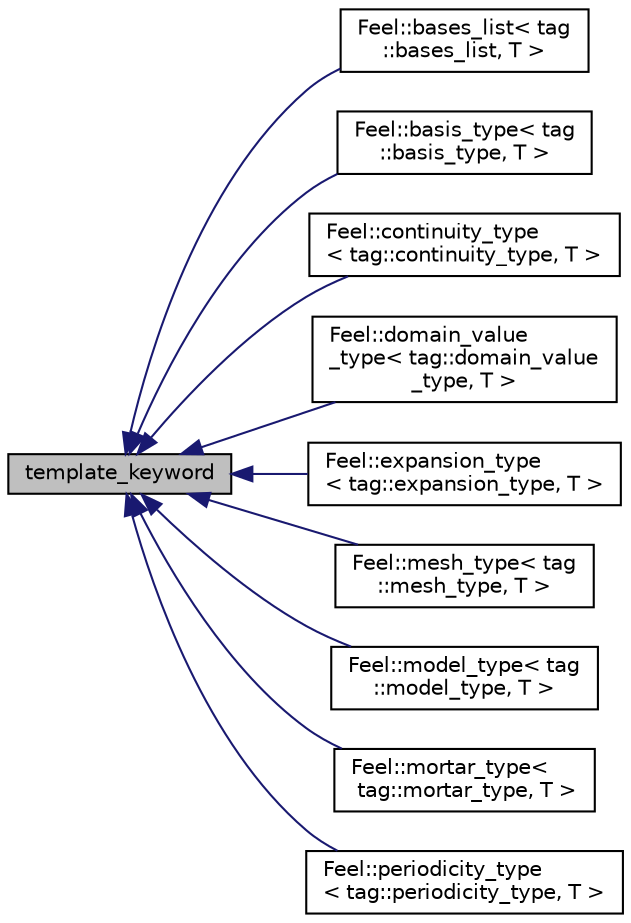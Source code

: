 digraph "template_keyword"
{
 // LATEX_PDF_SIZE
  edge [fontname="Helvetica",fontsize="10",labelfontname="Helvetica",labelfontsize="10"];
  node [fontname="Helvetica",fontsize="10",shape=record];
  rankdir="LR";
  Node1 [label="template_keyword",height=0.2,width=0.4,color="black", fillcolor="grey75", style="filled", fontcolor="black",tooltip=" "];
  Node1 -> Node2 [dir="back",color="midnightblue",fontsize="10",style="solid",fontname="Helvetica"];
  Node2 [label="Feel::bases_list\< tag\l::bases_list, T \>",height=0.2,width=0.4,color="black", fillcolor="white", style="filled",URL="$structFeel_1_1bases__list.html",tooltip=" "];
  Node1 -> Node3 [dir="back",color="midnightblue",fontsize="10",style="solid",fontname="Helvetica"];
  Node3 [label="Feel::basis_type\< tag\l::basis_type, T \>",height=0.2,width=0.4,color="black", fillcolor="white", style="filled",URL="$structFeel_1_1basis__type.html",tooltip=" "];
  Node1 -> Node4 [dir="back",color="midnightblue",fontsize="10",style="solid",fontname="Helvetica"];
  Node4 [label="Feel::continuity_type\l\< tag::continuity_type, T \>",height=0.2,width=0.4,color="black", fillcolor="white", style="filled",URL="$structFeel_1_1continuity__type.html",tooltip=" "];
  Node1 -> Node5 [dir="back",color="midnightblue",fontsize="10",style="solid",fontname="Helvetica"];
  Node5 [label="Feel::domain_value\l_type\< tag::domain_value\l_type, T \>",height=0.2,width=0.4,color="black", fillcolor="white", style="filled",URL="$structFeel_1_1domain__value__type.html",tooltip=" "];
  Node1 -> Node6 [dir="back",color="midnightblue",fontsize="10",style="solid",fontname="Helvetica"];
  Node6 [label="Feel::expansion_type\l\< tag::expansion_type, T \>",height=0.2,width=0.4,color="black", fillcolor="white", style="filled",URL="$structFeel_1_1expansion__type.html",tooltip=" "];
  Node1 -> Node7 [dir="back",color="midnightblue",fontsize="10",style="solid",fontname="Helvetica"];
  Node7 [label="Feel::mesh_type\< tag\l::mesh_type, T \>",height=0.2,width=0.4,color="black", fillcolor="white", style="filled",URL="$structFeel_1_1mesh__type.html",tooltip=" "];
  Node1 -> Node8 [dir="back",color="midnightblue",fontsize="10",style="solid",fontname="Helvetica"];
  Node8 [label="Feel::model_type\< tag\l::model_type, T \>",height=0.2,width=0.4,color="black", fillcolor="white", style="filled",URL="$structFeel_1_1model__type.html",tooltip=" "];
  Node1 -> Node9 [dir="back",color="midnightblue",fontsize="10",style="solid",fontname="Helvetica"];
  Node9 [label="Feel::mortar_type\<\l tag::mortar_type, T \>",height=0.2,width=0.4,color="black", fillcolor="white", style="filled",URL="$structFeel_1_1mortar__type.html",tooltip=" "];
  Node1 -> Node10 [dir="back",color="midnightblue",fontsize="10",style="solid",fontname="Helvetica"];
  Node10 [label="Feel::periodicity_type\l\< tag::periodicity_type, T \>",height=0.2,width=0.4,color="black", fillcolor="white", style="filled",URL="$structFeel_1_1periodicity__type.html",tooltip=" "];
}
